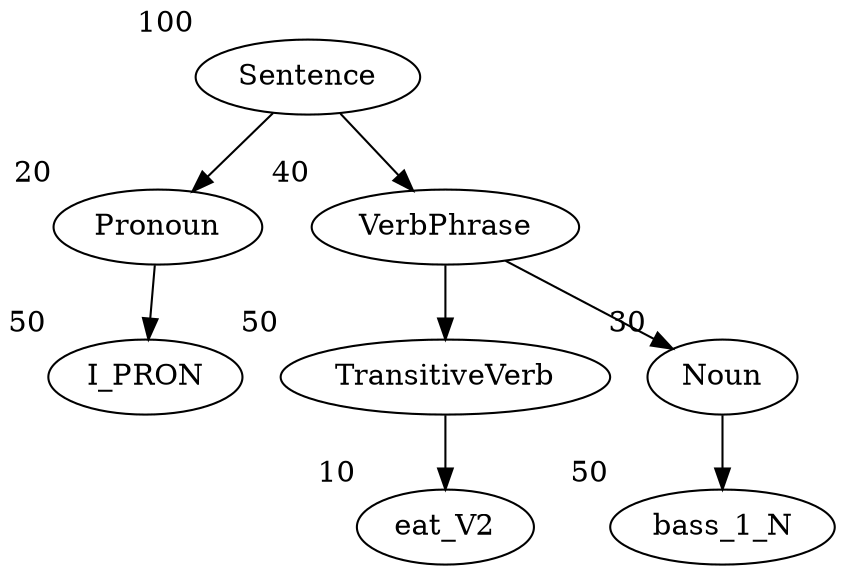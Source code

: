 digraph G {
  Sentence [label="Sentence" xlabel=100]
  Pronoun [label="Pronoun" xlabel=20]
  I_PRON [label="I_PRON" xlabel=50]
  VerbPhrase [label="VerbPhrase" xlabel=40]
  TransitiveVerb [label="TransitiveVerb" xlabel=50]
  eat_V2 [label="eat_V2" xlabel=10]
  Noun [label="Noun" xlabel=30]
  bass_N [label="bass_1_N" xlabel=50]
  Sentence -> Pronoun
  Pronoun -> I_PRON
  Sentence -> VerbPhrase
  VerbPhrase -> TransitiveVerb
  TransitiveVerb -> eat_V2 
  VerbPhrase -> Noun
  Noun -> bass_N
}
